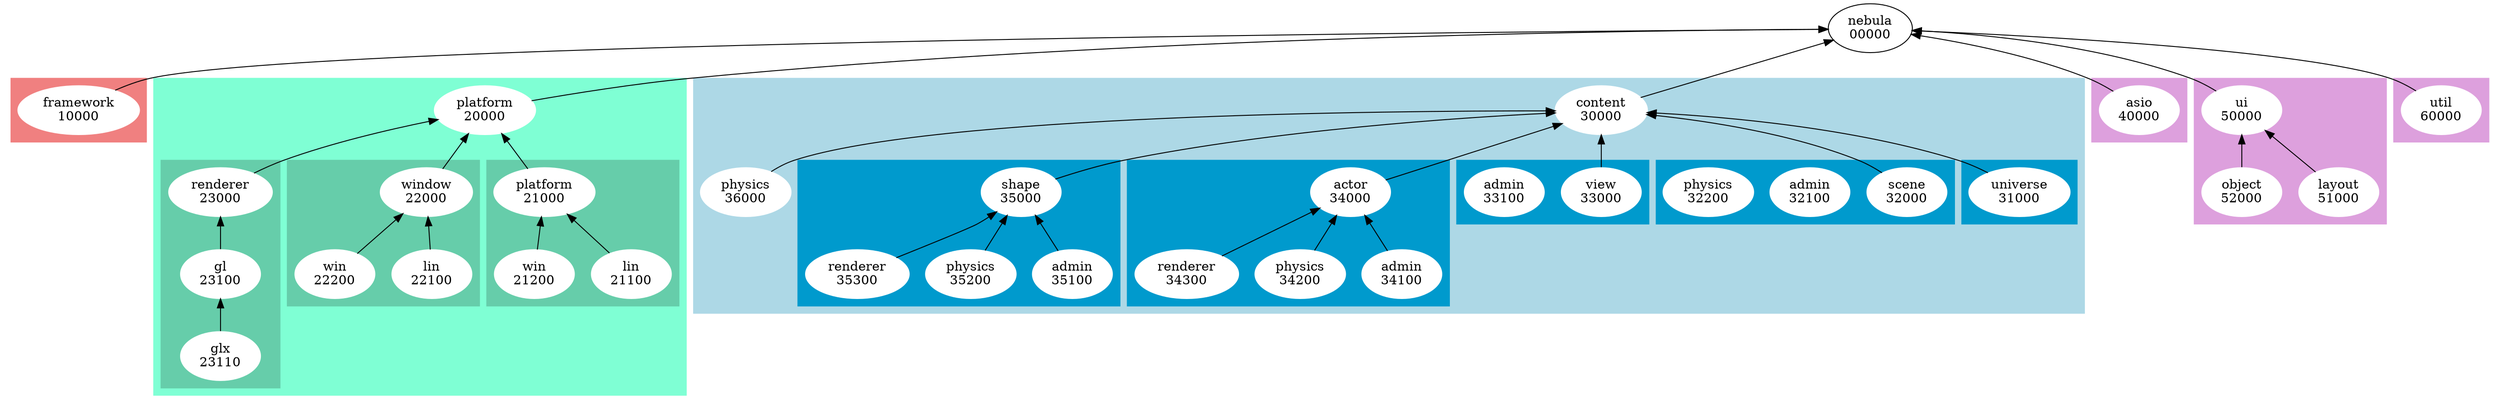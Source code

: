 digraph G
{
	rankdir="BT";
	
	nebula [label="nebula\n00000"];

	subgraph cluster__framework
	{
		node [style=filled]; 
		node [color=white];
		
		style = filled;
		color = lightcoral;
		
		framework [label="framework\n10000"]
	}
	subgraph cluster__platform
	{
		node [style=filled]; 
		node [color=white];
	
		platform [label="platform\n20000"];
		subgraph cluster_platform_platform
		{
			style = filled;
			color = aquamarine3;


			platform_platform [label="platform\n21000"];
			platform_platform_lin [label="lin\n21100"];
			platform_platform_win [label="win\n21200"];
		}
		subgraph cluster__platform_window
		{
			style = filled;
			color = aquamarine3;


			platform_window [label="window\n22000"];
			platform_window_lin [label="lin\n22100"];
			platform_window_win [label="win\n22200"];
		}
		subgraph cluster__platform_renderer
		{
			style = filled;
			color = aquamarine3;

			platform_renderer [label="renderer\n23000"];
			platform_renderer_gl [label="gl\n23100"];
			platform_renderer_gl_glx [label="glx\n23110"];
		}
		
		platform_platform -> platform;
		platform_platform_lin -> platform_platform;
		platform_platform_win -> platform_platform;
		
		platform_window -> platform;
		platform_window_lin -> platform_window;
		platform_window_win -> platform_window;
		
		platform_renderer -> platform;
		platform_renderer_gl -> platform_renderer;
		platform_renderer_gl_glx -> platform_renderer_gl;

		style = filled;
		color = aquamarine;
	}

	framework->nebula;

	subgraph cluster__content
	{
		node [style=filled]; 
		node [color=white];
		
		style = filled;
		color = lightblue;
		
		content [label="content\n30000"];
		
		
		subgraph cluster__universe
		{
			style = filled;
			color = deepskyblue3;

			universe [label = "universe\n31000"];
		}
		subgraph cluster__scene
		{
			style = filled;
			color = deepskyblue3;

			scene [label = "scene\n32000"];
			scene_admin [label = "admin\n32100"];
			scene_physics [label = "physics\n32200"];
		}
		subgraph cluster__view
		{
			style = filled;
			color = deepskyblue3;
			
			view [label = "view\n33000"];
			view_admin [label = "admin\n33100"];
		}
		subgraph cluster__actor
		{
			style = filled;
			color = deepskyblue3;
			
			actor [label = "actor\n34000"];
			actor_admin [label = "admin\n34100"];
			actor_physics [label = "physics\n34200"];
			actor_renderer [label = "renderer\n34300"];
		}
		subgraph cluster__shape
		{
			style = filled;
			color = deepskyblue3;
			
			shpe [label = "shape\n35000"];
			shpe_admin [label = "admin\n35100"];
			shpe_physics [label = "physics\n35200"];
			shpe_renderer [label = "renderer\n35300"];
		}
		
		content_physics [label="physics\n36000"];
		
		content_physics->content;
		universe -> content;
		scene -> content;
		view -> content;
		actor -> content;
		actor_admin -> actor;
		actor_physics -> actor;
		actor_renderer->actor;
		
		shpe->content;
		shpe_admin->shpe;
		shpe_physics->shpe;
		shpe_renderer->shpe;
	}
	
	content -> nebula;

		
	platform->nebula;
	
	subgraph cluster__asio
	{
		node [style=filled]; 
		node [color=white];
		
		asio [label = "asio\n40000"];

		style = filled;
		color = plum;
	}

	subgraph cluster__ui
	{
		node [style=filled]; 
		node [color=white];
		
		ui [label = "ui\n50000"];
		ui_layout [label="layout\n51000"];
		ui_object [label="object\n52000"];
		
		style = filled;
		color = plum;
	}
	subgraph cluster__util
	{
		node [style=filled]; 
		node [color=white];
		
		util [label = "util\n60000"];

		style = filled;
		color = plum;
	}


	asio->nebula;
	ui -> nebula;
	ui_layout->ui;
	ui_object->ui;
	util->nebula;
	
			

	
		
}
